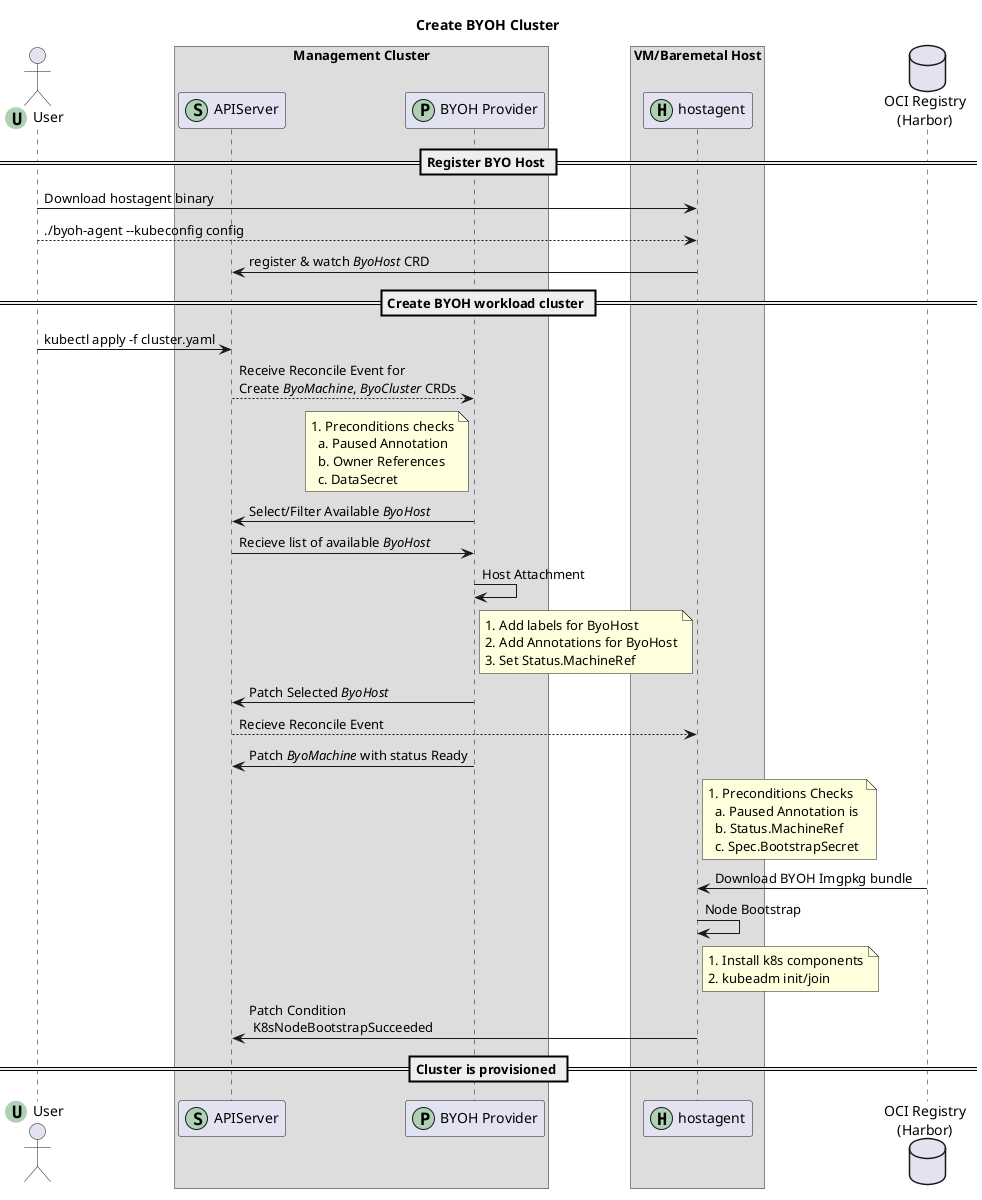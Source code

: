 @startuml create-byoh-cluster
skinparam BoxPadding 40
title
Create BYOH Cluster
end title

actor User as user <<(U,#ADD1B2)>>
' participant HostAgent as hagent <<(A,#ADD1B2)>>


box "Management Cluster"
    participant APIServer as mc <<(S,#ADD1B2) >>
    participant "BYOH Provider" as bmc <<(P,#ADD1B2)>>
end box

box "VM/Baremetal Host"
    participant hostagent as hagent <<(H,#ADD1B2) >>
end box 

database "OCI Registry\n(Harbor)" as oci  

== Register BYO Host ==
user -> hagent: Download hostagent binary
user --> hagent: ./byoh-agent --kubeconfig config
hagent -> mc: register & watch <i>ByoHost</i> CRD

== Create BYOH workload cluster ==
user->mc: kubectl apply -f cluster.yaml

mc --> bmc: Receive Reconcile Event for \nCreate <i>ByoMachine</i>, <i>ByoCluster</i> CRDs
note left of bmc
    1. Preconditions checks
      a. Paused Annotation
      b. Owner References
      c. DataSecret
end note
bmc -> mc: Select/Filter Available <i>ByoHost</i>
mc -> bmc: Recieve list of available <i>ByoHost</i>
bmc -> bmc: Host Attachment
note right of bmc    
    1. Add labels for ByoHost
    2. Add Annotations for ByoHost
    3. Set Status.MachineRef
end note
bmc -> mc: Patch Selected <i>ByoHost</i>
mc --> hagent: Recieve Reconcile Event
bmc -> mc: Patch <i>ByoMachine</i> with status Ready

note right of hagent
    1. Preconditions Checks
      a. Paused Annotation is 
      b. Status.MachineRef
      c. Spec.BootstrapSecret
end note

oci -> hagent: Download BYOH Imgpkg bundle
hagent -> hagent: Node Bootstrap
note right of hagent
    1. Install k8s components
    2. kubeadm init/join
end note  
hagent -> mc: Patch Condition \n K8sNodeBootstrapSucceeded

== Cluster is provisioned ==
@enduml
